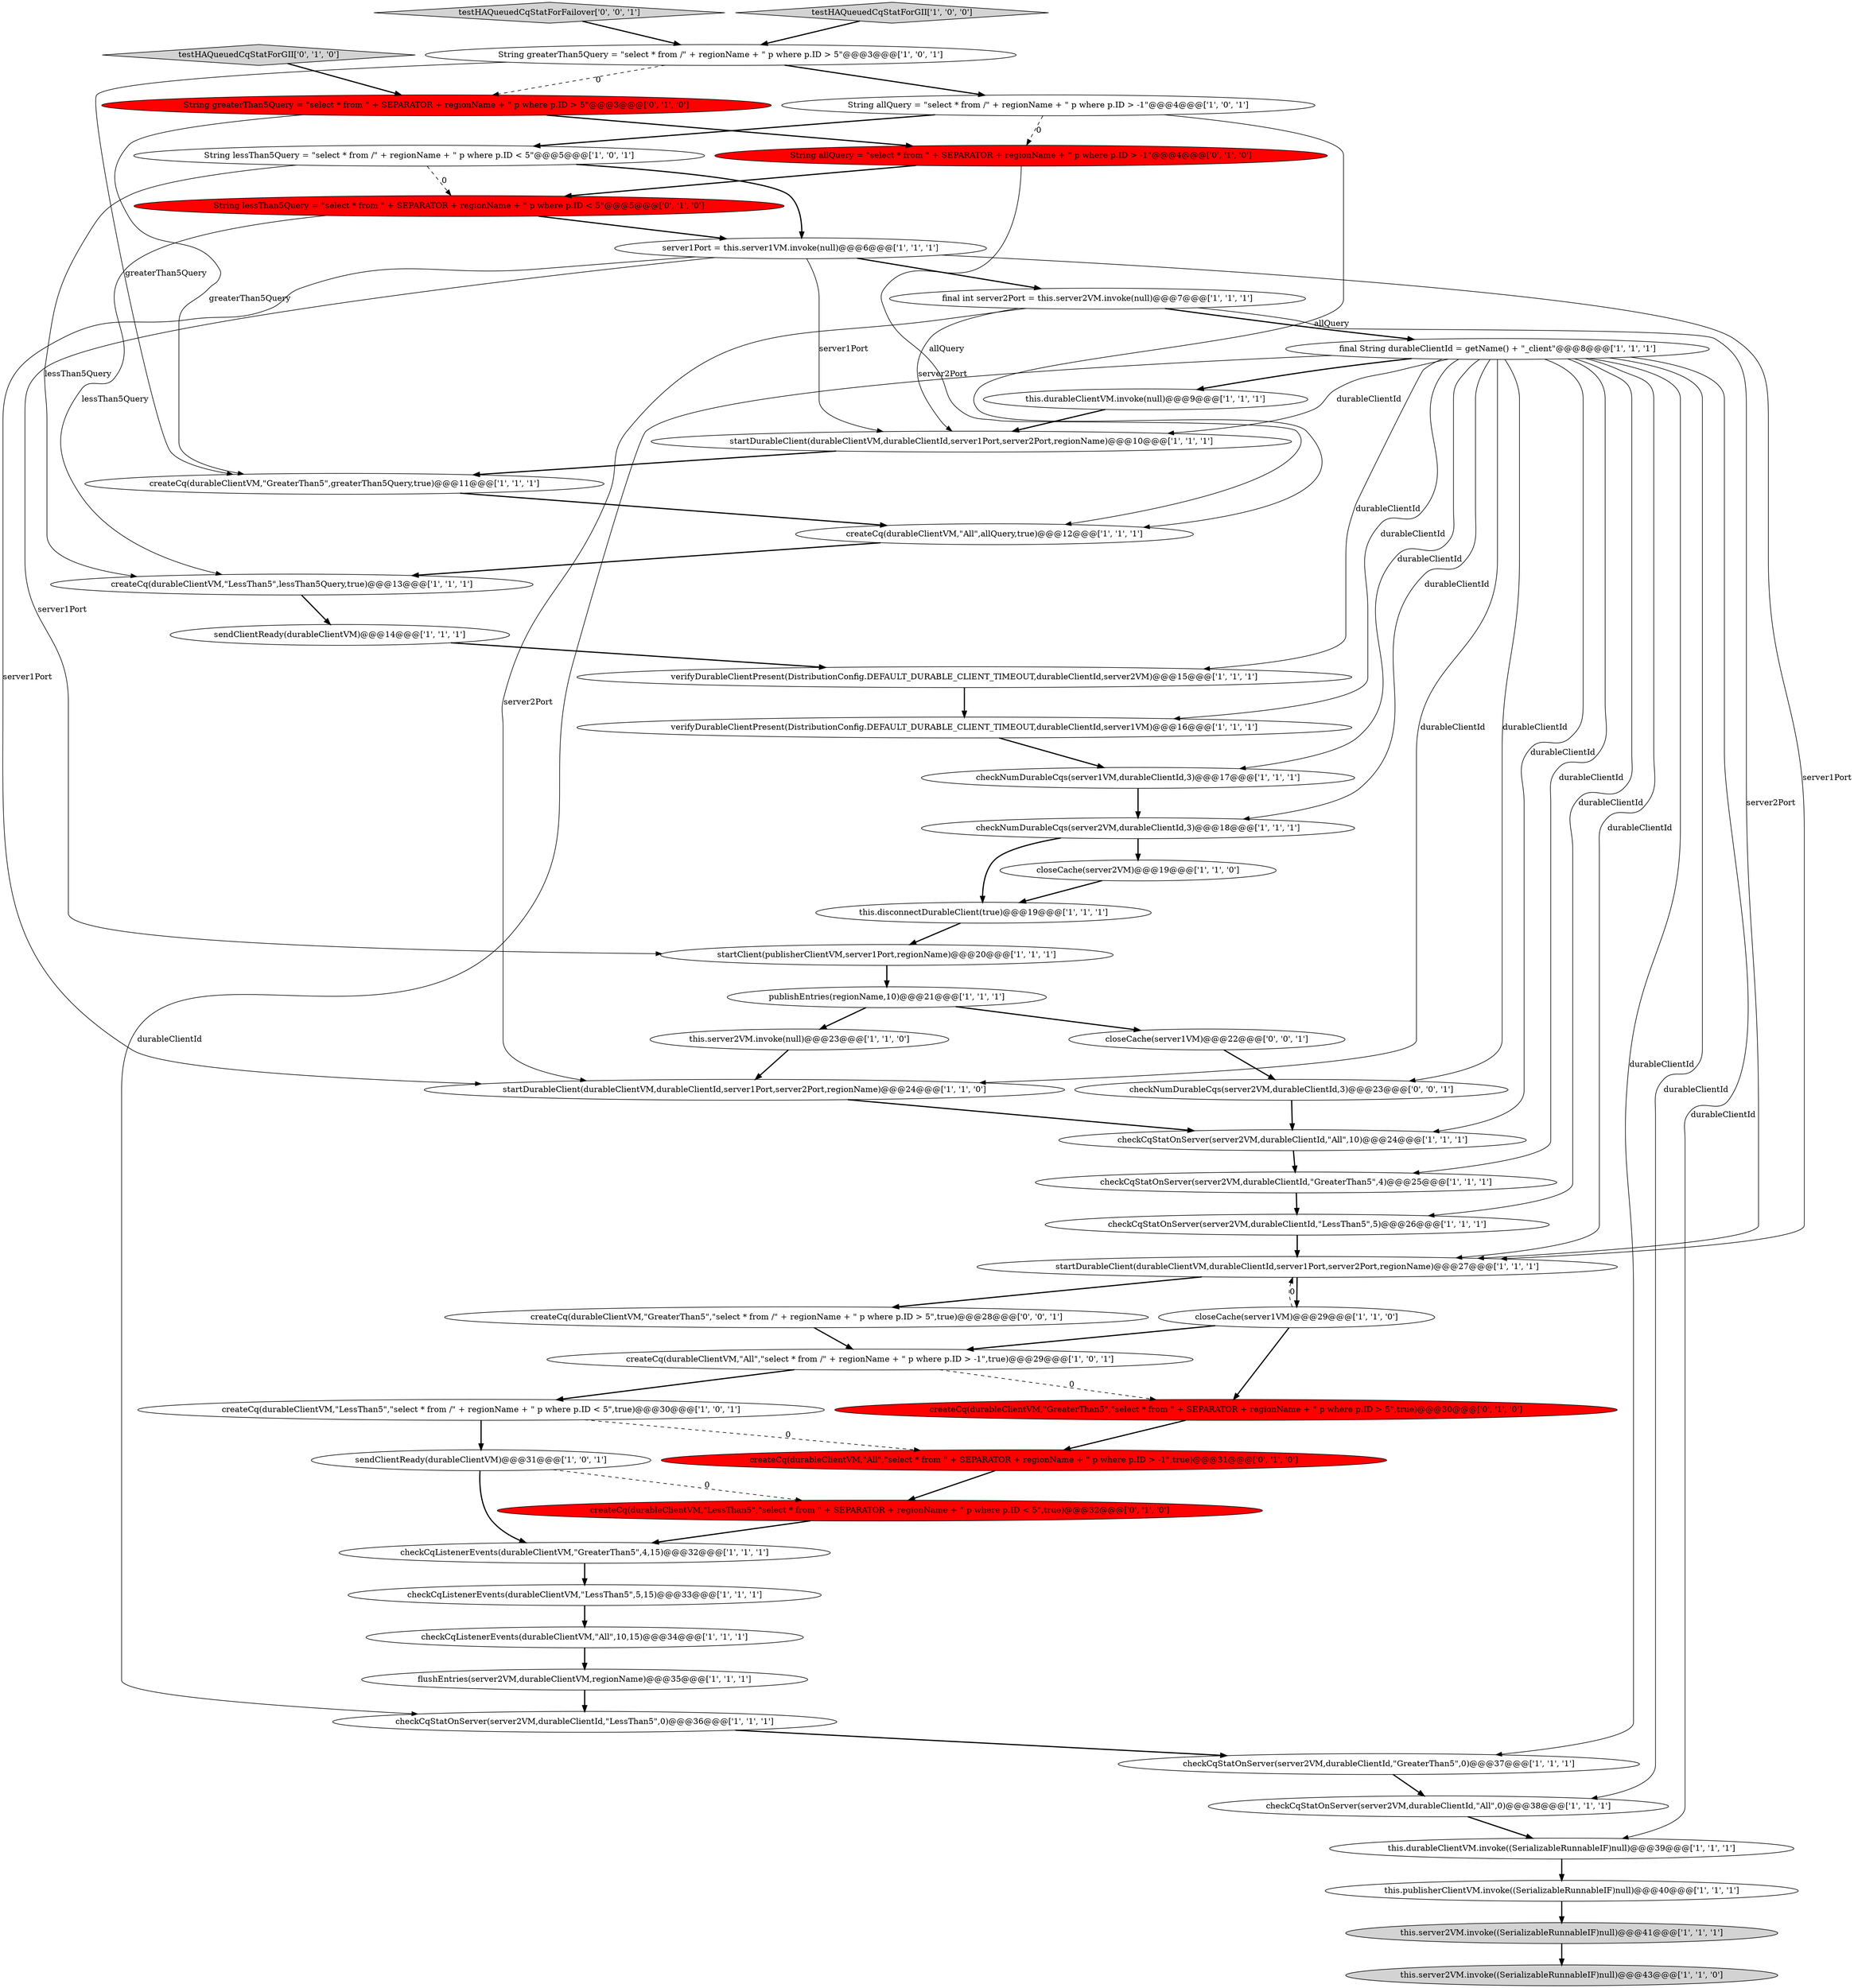 digraph {
13 [style = filled, label = "verifyDurableClientPresent(DistributionConfig.DEFAULT_DURABLE_CLIENT_TIMEOUT,durableClientId,server2VM)@@@15@@@['1', '1', '1']", fillcolor = white, shape = ellipse image = "AAA0AAABBB1BBB"];
8 [style = filled, label = "startDurableClient(durableClientVM,durableClientId,server1Port,server2Port,regionName)@@@27@@@['1', '1', '1']", fillcolor = white, shape = ellipse image = "AAA0AAABBB1BBB"];
42 [style = filled, label = "String allQuery = \"select * from \" + SEPARATOR + regionName + \" p where p.ID > -1\"@@@4@@@['0', '1', '0']", fillcolor = red, shape = ellipse image = "AAA1AAABBB2BBB"];
52 [style = filled, label = "checkNumDurableCqs(server2VM,durableClientId,3)@@@23@@@['0', '0', '1']", fillcolor = white, shape = ellipse image = "AAA0AAABBB3BBB"];
22 [style = filled, label = "createCq(durableClientVM,\"All\",\"select * from /\" + regionName + \" p where p.ID > -1\",true)@@@29@@@['1', '0', '1']", fillcolor = white, shape = ellipse image = "AAA0AAABBB1BBB"];
2 [style = filled, label = "checkNumDurableCqs(server2VM,durableClientId,3)@@@18@@@['1', '1', '1']", fillcolor = white, shape = ellipse image = "AAA0AAABBB1BBB"];
15 [style = filled, label = "closeCache(server2VM)@@@19@@@['1', '1', '0']", fillcolor = white, shape = ellipse image = "AAA0AAABBB1BBB"];
25 [style = filled, label = "this.server2VM.invoke((SerializableRunnableIF)null)@@@41@@@['1', '1', '1']", fillcolor = lightgray, shape = ellipse image = "AAA0AAABBB1BBB"];
46 [style = filled, label = "String greaterThan5Query = \"select * from \" + SEPARATOR + regionName + \" p where p.ID > 5\"@@@3@@@['0', '1', '0']", fillcolor = red, shape = ellipse image = "AAA1AAABBB2BBB"];
9 [style = filled, label = "checkNumDurableCqs(server1VM,durableClientId,3)@@@17@@@['1', '1', '1']", fillcolor = white, shape = ellipse image = "AAA0AAABBB1BBB"];
47 [style = filled, label = "testHAQueuedCqStatForGII['0', '1', '0']", fillcolor = lightgray, shape = diamond image = "AAA0AAABBB2BBB"];
14 [style = filled, label = "this.server2VM.invoke((SerializableRunnableIF)null)@@@43@@@['1', '1', '0']", fillcolor = lightgray, shape = ellipse image = "AAA0AAABBB1BBB"];
33 [style = filled, label = "startClient(publisherClientVM,server1Port,regionName)@@@20@@@['1', '1', '1']", fillcolor = white, shape = ellipse image = "AAA0AAABBB1BBB"];
34 [style = filled, label = "final String durableClientId = getName() + \"_client\"@@@8@@@['1', '1', '1']", fillcolor = white, shape = ellipse image = "AAA0AAABBB1BBB"];
24 [style = filled, label = "this.publisherClientVM.invoke((SerializableRunnableIF)null)@@@40@@@['1', '1', '1']", fillcolor = white, shape = ellipse image = "AAA0AAABBB1BBB"];
49 [style = filled, label = "createCq(durableClientVM,\"GreaterThan5\",\"select * from /\" + regionName + \" p where p.ID > 5\",true)@@@28@@@['0', '0', '1']", fillcolor = white, shape = ellipse image = "AAA0AAABBB3BBB"];
50 [style = filled, label = "testHAQueuedCqStatForFailover['0', '0', '1']", fillcolor = lightgray, shape = diamond image = "AAA0AAABBB3BBB"];
28 [style = filled, label = "flushEntries(server2VM,durableClientVM,regionName)@@@35@@@['1', '1', '1']", fillcolor = white, shape = ellipse image = "AAA0AAABBB1BBB"];
37 [style = filled, label = "final int server2Port = this.server2VM.invoke(null)@@@7@@@['1', '1', '1']", fillcolor = white, shape = ellipse image = "AAA0AAABBB1BBB"];
12 [style = filled, label = "checkCqStatOnServer(server2VM,durableClientId,\"LessThan5\",0)@@@36@@@['1', '1', '1']", fillcolor = white, shape = ellipse image = "AAA0AAABBB1BBB"];
41 [style = filled, label = "checkCqStatOnServer(server2VM,durableClientId,\"All\",10)@@@24@@@['1', '1', '1']", fillcolor = white, shape = ellipse image = "AAA0AAABBB1BBB"];
6 [style = filled, label = "server1Port = this.server1VM.invoke(null)@@@6@@@['1', '1', '1']", fillcolor = white, shape = ellipse image = "AAA0AAABBB1BBB"];
3 [style = filled, label = "this.server2VM.invoke(null)@@@23@@@['1', '1', '0']", fillcolor = white, shape = ellipse image = "AAA0AAABBB1BBB"];
45 [style = filled, label = "String lessThan5Query = \"select * from \" + SEPARATOR + regionName + \" p where p.ID < 5\"@@@5@@@['0', '1', '0']", fillcolor = red, shape = ellipse image = "AAA1AAABBB2BBB"];
40 [style = filled, label = "this.durableClientVM.invoke((SerializableRunnableIF)null)@@@39@@@['1', '1', '1']", fillcolor = white, shape = ellipse image = "AAA0AAABBB1BBB"];
1 [style = filled, label = "closeCache(server1VM)@@@29@@@['1', '1', '0']", fillcolor = white, shape = ellipse image = "AAA0AAABBB1BBB"];
20 [style = filled, label = "createCq(durableClientVM,\"GreaterThan5\",greaterThan5Query,true)@@@11@@@['1', '1', '1']", fillcolor = white, shape = ellipse image = "AAA0AAABBB1BBB"];
17 [style = filled, label = "String allQuery = \"select * from /\" + regionName + \" p where p.ID > -1\"@@@4@@@['1', '0', '1']", fillcolor = white, shape = ellipse image = "AAA0AAABBB1BBB"];
31 [style = filled, label = "checkCqStatOnServer(server2VM,durableClientId,\"GreaterThan5\",4)@@@25@@@['1', '1', '1']", fillcolor = white, shape = ellipse image = "AAA0AAABBB1BBB"];
5 [style = filled, label = "String greaterThan5Query = \"select * from /\" + regionName + \" p where p.ID > 5\"@@@3@@@['1', '0', '1']", fillcolor = white, shape = ellipse image = "AAA0AAABBB1BBB"];
11 [style = filled, label = "checkCqStatOnServer(server2VM,durableClientId,\"GreaterThan5\",0)@@@37@@@['1', '1', '1']", fillcolor = white, shape = ellipse image = "AAA0AAABBB1BBB"];
38 [style = filled, label = "this.durableClientVM.invoke(null)@@@9@@@['1', '1', '1']", fillcolor = white, shape = ellipse image = "AAA0AAABBB1BBB"];
51 [style = filled, label = "closeCache(server1VM)@@@22@@@['0', '0', '1']", fillcolor = white, shape = ellipse image = "AAA0AAABBB3BBB"];
39 [style = filled, label = "verifyDurableClientPresent(DistributionConfig.DEFAULT_DURABLE_CLIENT_TIMEOUT,durableClientId,server1VM)@@@16@@@['1', '1', '1']", fillcolor = white, shape = ellipse image = "AAA0AAABBB1BBB"];
4 [style = filled, label = "createCq(durableClientVM,\"LessThan5\",\"select * from /\" + regionName + \" p where p.ID < 5\",true)@@@30@@@['1', '0', '1']", fillcolor = white, shape = ellipse image = "AAA0AAABBB1BBB"];
43 [style = filled, label = "createCq(durableClientVM,\"GreaterThan5\",\"select * from \" + SEPARATOR + regionName + \" p where p.ID > 5\",true)@@@30@@@['0', '1', '0']", fillcolor = red, shape = ellipse image = "AAA1AAABBB2BBB"];
29 [style = filled, label = "checkCqListenerEvents(durableClientVM,\"All\",10,15)@@@34@@@['1', '1', '1']", fillcolor = white, shape = ellipse image = "AAA0AAABBB1BBB"];
35 [style = filled, label = "createCq(durableClientVM,\"All\",allQuery,true)@@@12@@@['1', '1', '1']", fillcolor = white, shape = ellipse image = "AAA0AAABBB1BBB"];
36 [style = filled, label = "publishEntries(regionName,10)@@@21@@@['1', '1', '1']", fillcolor = white, shape = ellipse image = "AAA0AAABBB1BBB"];
21 [style = filled, label = "createCq(durableClientVM,\"LessThan5\",lessThan5Query,true)@@@13@@@['1', '1', '1']", fillcolor = white, shape = ellipse image = "AAA0AAABBB1BBB"];
23 [style = filled, label = "sendClientReady(durableClientVM)@@@31@@@['1', '0', '1']", fillcolor = white, shape = ellipse image = "AAA0AAABBB1BBB"];
26 [style = filled, label = "checkCqListenerEvents(durableClientVM,\"GreaterThan5\",4,15)@@@32@@@['1', '1', '1']", fillcolor = white, shape = ellipse image = "AAA0AAABBB1BBB"];
48 [style = filled, label = "createCq(durableClientVM,\"LessThan5\",\"select * from \" + SEPARATOR + regionName + \" p where p.ID < 5\",true)@@@32@@@['0', '1', '0']", fillcolor = red, shape = ellipse image = "AAA1AAABBB2BBB"];
18 [style = filled, label = "String lessThan5Query = \"select * from /\" + regionName + \" p where p.ID < 5\"@@@5@@@['1', '0', '1']", fillcolor = white, shape = ellipse image = "AAA0AAABBB1BBB"];
16 [style = filled, label = "checkCqListenerEvents(durableClientVM,\"LessThan5\",5,15)@@@33@@@['1', '1', '1']", fillcolor = white, shape = ellipse image = "AAA0AAABBB1BBB"];
30 [style = filled, label = "checkCqStatOnServer(server2VM,durableClientId,\"All\",0)@@@38@@@['1', '1', '1']", fillcolor = white, shape = ellipse image = "AAA0AAABBB1BBB"];
32 [style = filled, label = "checkCqStatOnServer(server2VM,durableClientId,\"LessThan5\",5)@@@26@@@['1', '1', '1']", fillcolor = white, shape = ellipse image = "AAA0AAABBB1BBB"];
19 [style = filled, label = "testHAQueuedCqStatForGII['1', '0', '0']", fillcolor = lightgray, shape = diamond image = "AAA0AAABBB1BBB"];
27 [style = filled, label = "sendClientReady(durableClientVM)@@@14@@@['1', '1', '1']", fillcolor = white, shape = ellipse image = "AAA0AAABBB1BBB"];
44 [style = filled, label = "createCq(durableClientVM,\"All\",\"select * from \" + SEPARATOR + regionName + \" p where p.ID > -1\",true)@@@31@@@['0', '1', '0']", fillcolor = red, shape = ellipse image = "AAA1AAABBB2BBB"];
10 [style = filled, label = "startDurableClient(durableClientVM,durableClientId,server1Port,server2Port,regionName)@@@24@@@['1', '1', '0']", fillcolor = white, shape = ellipse image = "AAA0AAABBB1BBB"];
0 [style = filled, label = "startDurableClient(durableClientVM,durableClientId,server1Port,server2Port,regionName)@@@10@@@['1', '1', '1']", fillcolor = white, shape = ellipse image = "AAA0AAABBB1BBB"];
7 [style = filled, label = "this.disconnectDurableClient(true)@@@19@@@['1', '1', '1']", fillcolor = white, shape = ellipse image = "AAA0AAABBB1BBB"];
27->13 [style = bold, label=""];
34->2 [style = solid, label="durableClientId"];
42->45 [style = bold, label=""];
39->9 [style = bold, label=""];
23->48 [style = dashed, label="0"];
46->20 [style = solid, label="greaterThan5Query"];
25->14 [style = bold, label=""];
10->41 [style = bold, label=""];
34->10 [style = solid, label="durableClientId"];
49->22 [style = bold, label=""];
22->4 [style = bold, label=""];
8->1 [style = bold, label=""];
19->5 [style = bold, label=""];
34->8 [style = solid, label="durableClientId"];
45->6 [style = bold, label=""];
50->5 [style = bold, label=""];
5->46 [style = dashed, label="0"];
2->15 [style = bold, label=""];
30->40 [style = bold, label=""];
40->24 [style = bold, label=""];
43->44 [style = bold, label=""];
46->42 [style = bold, label=""];
34->13 [style = solid, label="durableClientId"];
9->2 [style = bold, label=""];
22->43 [style = dashed, label="0"];
16->29 [style = bold, label=""];
34->11 [style = solid, label="durableClientId"];
12->11 [style = bold, label=""];
6->8 [style = solid, label="server1Port"];
18->45 [style = dashed, label="0"];
5->17 [style = bold, label=""];
35->21 [style = bold, label=""];
6->33 [style = solid, label="server1Port"];
34->41 [style = solid, label="durableClientId"];
34->40 [style = solid, label="durableClientId"];
7->33 [style = bold, label=""];
3->10 [style = bold, label=""];
26->16 [style = bold, label=""];
34->52 [style = solid, label="durableClientId"];
33->36 [style = bold, label=""];
38->0 [style = bold, label=""];
1->8 [style = dashed, label="0"];
0->20 [style = bold, label=""];
5->20 [style = solid, label="greaterThan5Query"];
34->38 [style = bold, label=""];
34->39 [style = solid, label="durableClientId"];
37->0 [style = solid, label="server2Port"];
17->35 [style = solid, label="allQuery"];
11->30 [style = bold, label=""];
4->44 [style = dashed, label="0"];
4->23 [style = bold, label=""];
36->51 [style = bold, label=""];
18->21 [style = solid, label="lessThan5Query"];
21->27 [style = bold, label=""];
6->0 [style = solid, label="server1Port"];
31->32 [style = bold, label=""];
52->41 [style = bold, label=""];
34->0 [style = solid, label="durableClientId"];
13->39 [style = bold, label=""];
28->12 [style = bold, label=""];
51->52 [style = bold, label=""];
17->42 [style = dashed, label="0"];
48->26 [style = bold, label=""];
6->37 [style = bold, label=""];
32->8 [style = bold, label=""];
18->6 [style = bold, label=""];
34->31 [style = solid, label="durableClientId"];
24->25 [style = bold, label=""];
41->31 [style = bold, label=""];
6->10 [style = solid, label="server1Port"];
42->35 [style = solid, label="allQuery"];
15->7 [style = bold, label=""];
34->9 [style = solid, label="durableClientId"];
1->43 [style = bold, label=""];
23->26 [style = bold, label=""];
47->46 [style = bold, label=""];
45->21 [style = solid, label="lessThan5Query"];
34->30 [style = solid, label="durableClientId"];
37->8 [style = solid, label="server2Port"];
37->10 [style = solid, label="server2Port"];
34->12 [style = solid, label="durableClientId"];
1->22 [style = bold, label=""];
29->28 [style = bold, label=""];
44->48 [style = bold, label=""];
37->34 [style = bold, label=""];
8->49 [style = bold, label=""];
34->32 [style = solid, label="durableClientId"];
20->35 [style = bold, label=""];
2->7 [style = bold, label=""];
17->18 [style = bold, label=""];
36->3 [style = bold, label=""];
}
